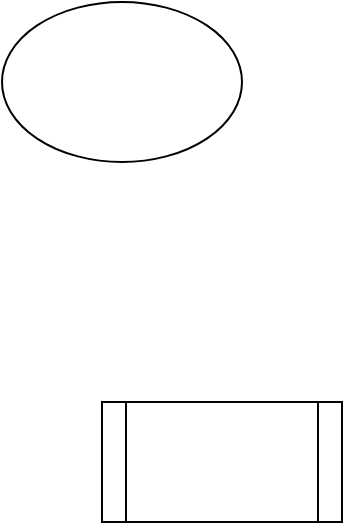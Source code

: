 <mxfile version="14.0.5" type="github">
  <diagram id="m72T9_FZ3Aq8600QACRg" name="Page-1">
    <mxGraphModel dx="936" dy="716" grid="1" gridSize="10" guides="1" tooltips="1" connect="1" arrows="1" fold="1" page="1" pageScale="1" pageWidth="850" pageHeight="1100" math="0" shadow="0">
      <root>
        <mxCell id="0" />
        <mxCell id="1" parent="0" />
        <mxCell id="i_7blKvTHTfarhbWTxN0-1" value="" style="ellipse;whiteSpace=wrap;html=1;" vertex="1" parent="1">
          <mxGeometry x="240" y="200" width="120" height="80" as="geometry" />
        </mxCell>
        <mxCell id="i_7blKvTHTfarhbWTxN0-2" value="" style="shape=process;whiteSpace=wrap;html=1;backgroundOutline=1;" vertex="1" parent="1">
          <mxGeometry x="290" y="400" width="120" height="60" as="geometry" />
        </mxCell>
      </root>
    </mxGraphModel>
  </diagram>
</mxfile>
